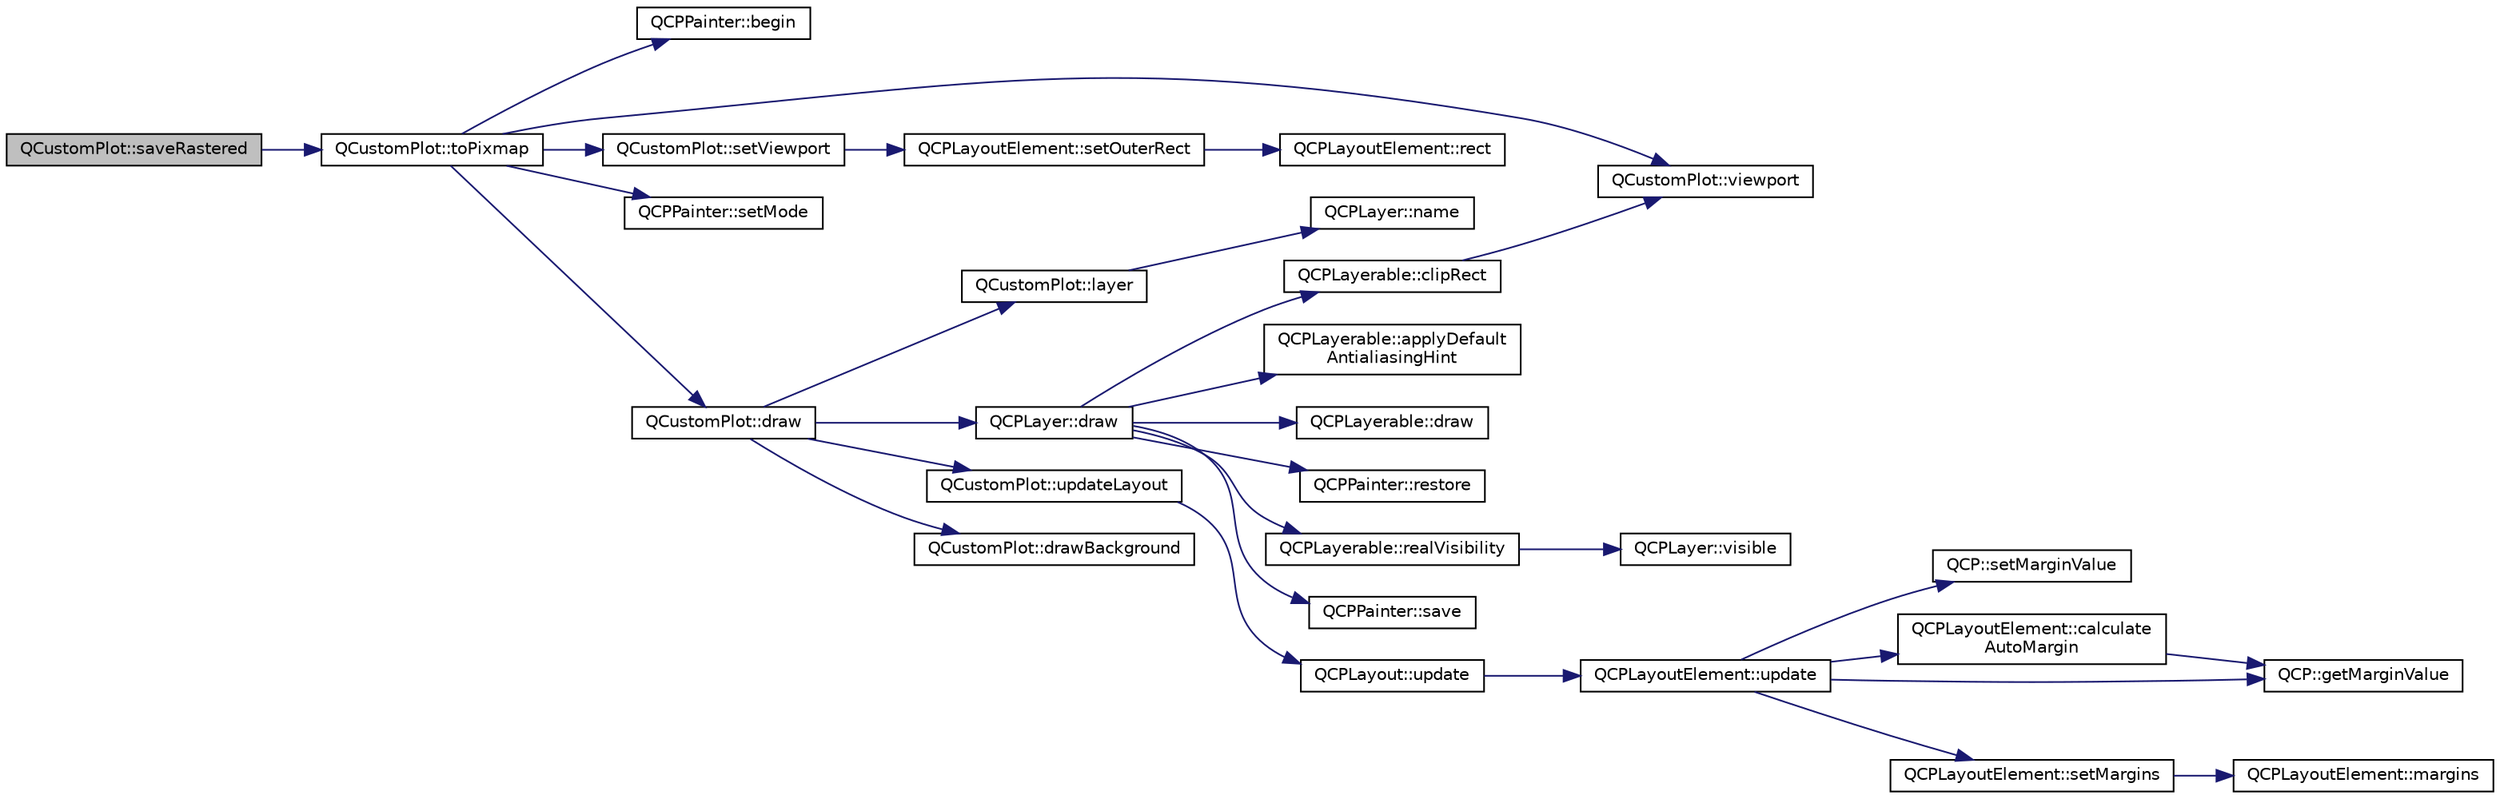 digraph "QCustomPlot::saveRastered"
{
  edge [fontname="Helvetica",fontsize="10",labelfontname="Helvetica",labelfontsize="10"];
  node [fontname="Helvetica",fontsize="10",shape=record];
  rankdir="LR";
  Node1132 [label="QCustomPlot::saveRastered",height=0.2,width=0.4,color="black", fillcolor="grey75", style="filled", fontcolor="black"];
  Node1132 -> Node1133 [color="midnightblue",fontsize="10",style="solid",fontname="Helvetica"];
  Node1133 [label="QCustomPlot::toPixmap",height=0.2,width=0.4,color="black", fillcolor="white", style="filled",URL="$class_q_custom_plot.html#aabb974d71ce96c137dc04eb6eab844fe"];
  Node1133 -> Node1134 [color="midnightblue",fontsize="10",style="solid",fontname="Helvetica"];
  Node1134 [label="QCPPainter::begin",height=0.2,width=0.4,color="black", fillcolor="white", style="filled",URL="$class_q_c_p_painter.html#a0a41146ccd619dceab6e25ec7b46b044"];
  Node1133 -> Node1135 [color="midnightblue",fontsize="10",style="solid",fontname="Helvetica"];
  Node1135 [label="QCustomPlot::viewport",height=0.2,width=0.4,color="black", fillcolor="white", style="filled",URL="$class_q_custom_plot.html#a19842409b18f556b256d05e97fffc670"];
  Node1133 -> Node1136 [color="midnightblue",fontsize="10",style="solid",fontname="Helvetica"];
  Node1136 [label="QCustomPlot::setViewport",height=0.2,width=0.4,color="black", fillcolor="white", style="filled",URL="$class_q_custom_plot.html#a3f9bc4b939dd8aaba9339fd09f273fc4"];
  Node1136 -> Node1137 [color="midnightblue",fontsize="10",style="solid",fontname="Helvetica"];
  Node1137 [label="QCPLayoutElement::setOuterRect",height=0.2,width=0.4,color="black", fillcolor="white", style="filled",URL="$class_q_c_p_layout_element.html#a38975ea13e36de8e53391ce41d94bc0f"];
  Node1137 -> Node1138 [color="midnightblue",fontsize="10",style="solid",fontname="Helvetica"];
  Node1138 [label="QCPLayoutElement::rect",height=0.2,width=0.4,color="black", fillcolor="white", style="filled",URL="$class_q_c_p_layout_element.html#a208effccfe2cca4a0eaf9393e60f2dd4"];
  Node1133 -> Node1139 [color="midnightblue",fontsize="10",style="solid",fontname="Helvetica"];
  Node1139 [label="QCPPainter::setMode",height=0.2,width=0.4,color="black", fillcolor="white", style="filled",URL="$class_q_c_p_painter.html#af6b1f7d2bbc548b10aa55d8b6ad49577"];
  Node1133 -> Node1140 [color="midnightblue",fontsize="10",style="solid",fontname="Helvetica"];
  Node1140 [label="QCustomPlot::draw",height=0.2,width=0.4,color="black", fillcolor="white", style="filled",URL="$class_q_custom_plot.html#ad7a7d878bf050f101a43008e7d8fdb52"];
  Node1140 -> Node1141 [color="midnightblue",fontsize="10",style="solid",fontname="Helvetica"];
  Node1141 [label="QCustomPlot::updateLayout",height=0.2,width=0.4,color="black", fillcolor="white", style="filled",URL="$class_q_custom_plot.html#a6e6693e2c249f65437382ffd93405e04"];
  Node1141 -> Node1142 [color="midnightblue",fontsize="10",style="solid",fontname="Helvetica"];
  Node1142 [label="QCPLayout::update",height=0.2,width=0.4,color="black", fillcolor="white", style="filled",URL="$class_q_c_p_layout.html#a48ecc9c98ea90b547c3e27a931a8f7bd"];
  Node1142 -> Node1143 [color="midnightblue",fontsize="10",style="solid",fontname="Helvetica"];
  Node1143 [label="QCPLayoutElement::update",height=0.2,width=0.4,color="black", fillcolor="white", style="filled",URL="$class_q_c_p_layout_element.html#a929c2ec62e0e0e1d8418eaa802e2af9b"];
  Node1143 -> Node1144 [color="midnightblue",fontsize="10",style="solid",fontname="Helvetica"];
  Node1144 [label="QCP::setMarginValue",height=0.2,width=0.4,color="black", fillcolor="white", style="filled",URL="$namespace_q_c_p.html#afbf6e3084c108f2bb4372107945ee82f"];
  Node1143 -> Node1145 [color="midnightblue",fontsize="10",style="solid",fontname="Helvetica"];
  Node1145 [label="QCPLayoutElement::calculate\lAutoMargin",height=0.2,width=0.4,color="black", fillcolor="white", style="filled",URL="$class_q_c_p_layout_element.html#a005c9f0fe84bc1591a2cf2c46fd477b4"];
  Node1145 -> Node1146 [color="midnightblue",fontsize="10",style="solid",fontname="Helvetica"];
  Node1146 [label="QCP::getMarginValue",height=0.2,width=0.4,color="black", fillcolor="white", style="filled",URL="$namespace_q_c_p.html#a23a2679d3495c444acc26acc61e35b5b"];
  Node1143 -> Node1146 [color="midnightblue",fontsize="10",style="solid",fontname="Helvetica"];
  Node1143 -> Node1147 [color="midnightblue",fontsize="10",style="solid",fontname="Helvetica"];
  Node1147 [label="QCPLayoutElement::setMargins",height=0.2,width=0.4,color="black", fillcolor="white", style="filled",URL="$class_q_c_p_layout_element.html#a8f450b1f3f992ad576fce2c63d8b79cf"];
  Node1147 -> Node1148 [color="midnightblue",fontsize="10",style="solid",fontname="Helvetica"];
  Node1148 [label="QCPLayoutElement::margins",height=0.2,width=0.4,color="black", fillcolor="white", style="filled",URL="$class_q_c_p_layout_element.html#af4ac9450aa2d60863bf3a8ea0c940c9d"];
  Node1140 -> Node1149 [color="midnightblue",fontsize="10",style="solid",fontname="Helvetica"];
  Node1149 [label="QCustomPlot::drawBackground",height=0.2,width=0.4,color="black", fillcolor="white", style="filled",URL="$class_q_custom_plot.html#a05dd52438cee4353b18c1e53a439008d"];
  Node1140 -> Node1150 [color="midnightblue",fontsize="10",style="solid",fontname="Helvetica"];
  Node1150 [label="QCustomPlot::layer",height=0.2,width=0.4,color="black", fillcolor="white", style="filled",URL="$class_q_custom_plot.html#a0a96244e7773b242ef23c32b7bdfb159"];
  Node1150 -> Node1151 [color="midnightblue",fontsize="10",style="solid",fontname="Helvetica"];
  Node1151 [label="QCPLayer::name",height=0.2,width=0.4,color="black", fillcolor="white", style="filled",URL="$class_q_c_p_layer.html#a37806f662b50b588fb1029a14fc5ef50"];
  Node1140 -> Node1152 [color="midnightblue",fontsize="10",style="solid",fontname="Helvetica"];
  Node1152 [label="QCPLayer::draw",height=0.2,width=0.4,color="black", fillcolor="white", style="filled",URL="$class_q_c_p_layer.html#ab831a99c8d30b15ec4533ca341e8813b"];
  Node1152 -> Node1153 [color="midnightblue",fontsize="10",style="solid",fontname="Helvetica"];
  Node1153 [label="QCPLayerable::realVisibility",height=0.2,width=0.4,color="black", fillcolor="white", style="filled",URL="$class_q_c_p_layerable.html#ab054e88f15d485defcb95e7376f119e7"];
  Node1153 -> Node1154 [color="midnightblue",fontsize="10",style="solid",fontname="Helvetica"];
  Node1154 [label="QCPLayer::visible",height=0.2,width=0.4,color="black", fillcolor="white", style="filled",URL="$class_q_c_p_layer.html#ad1cc2d6b32d2abb33c7f449b964e068c"];
  Node1152 -> Node1155 [color="midnightblue",fontsize="10",style="solid",fontname="Helvetica"];
  Node1155 [label="QCPPainter::save",height=0.2,width=0.4,color="black", fillcolor="white", style="filled",URL="$class_q_c_p_painter.html#a8fd6821ee6fecbfa04444c9062912abd"];
  Node1152 -> Node1156 [color="midnightblue",fontsize="10",style="solid",fontname="Helvetica"];
  Node1156 [label="QCPLayerable::clipRect",height=0.2,width=0.4,color="black", fillcolor="white", style="filled",URL="$class_q_c_p_layerable.html#acbcfc9ecc75433747b1978a77b1864b3"];
  Node1156 -> Node1135 [color="midnightblue",fontsize="10",style="solid",fontname="Helvetica"];
  Node1152 -> Node1157 [color="midnightblue",fontsize="10",style="solid",fontname="Helvetica"];
  Node1157 [label="QCPLayerable::applyDefault\lAntialiasingHint",height=0.2,width=0.4,color="black", fillcolor="white", style="filled",URL="$class_q_c_p_layerable.html#afdf83ddc6a265cbf4c89fe99d3d93473"];
  Node1152 -> Node1158 [color="midnightblue",fontsize="10",style="solid",fontname="Helvetica"];
  Node1158 [label="QCPLayerable::draw",height=0.2,width=0.4,color="black", fillcolor="white", style="filled",URL="$class_q_c_p_layerable.html#aecf2f7087482d4b6a78cb2770e5ed12d"];
  Node1152 -> Node1159 [color="midnightblue",fontsize="10",style="solid",fontname="Helvetica"];
  Node1159 [label="QCPPainter::restore",height=0.2,width=0.4,color="black", fillcolor="white", style="filled",URL="$class_q_c_p_painter.html#a64908e6298d5bbd83457dc987cc3a022"];
}
